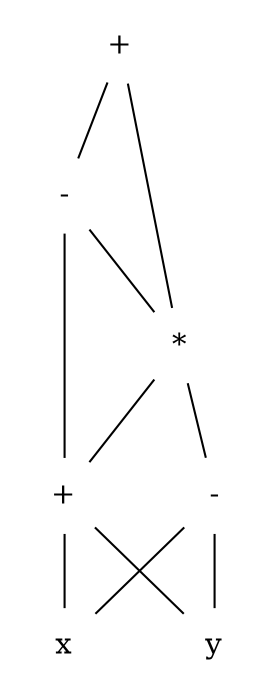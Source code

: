 graph dag {
	graph[bgcolor=white];
	node[color=white];

	p1[label="+"];
	minus1[label="-"];
	mul1[label="*"];
	p2[label="+"];
	minus2[label="-"];
	p1 -- minus1;
	p1 -- mul1;
	minus1 -- mul1;
	minus1 -- p2;
	mul1 -- p2;
	mul1 -- minus2;
	p2 -- x;
	p2 -- y;
	minus2 -- x;
	minus2 -- y;
}
